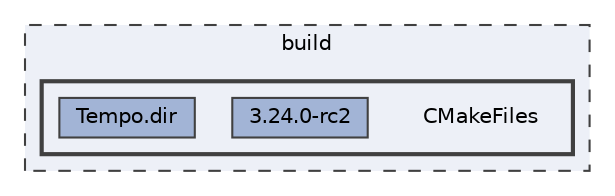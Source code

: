 digraph "build/CMakeFiles"
{
 // INTERACTIVE_SVG=YES
 // LATEX_PDF_SIZE
  bgcolor="transparent";
  edge [fontname=Helvetica,fontsize=10,labelfontname=Helvetica,labelfontsize=10];
  node [fontname=Helvetica,fontsize=10,shape=box,height=0.2,width=0.4];
  compound=true
  subgraph clusterdir_4fef79e7177ba769987a8da36c892c5f {
    graph [ bgcolor="#edf0f7", pencolor="grey25", label="build", fontname=Helvetica,fontsize=10 style="filled,dashed", URL="dir_4fef79e7177ba769987a8da36c892c5f.html",tooltip=""]
  subgraph clusterdir_63772b626f2709090f0bdca0f40827b4 {
    graph [ bgcolor="#edf0f7", pencolor="grey25", label="", fontname=Helvetica,fontsize=10 style="filled,bold", URL="dir_63772b626f2709090f0bdca0f40827b4.html",tooltip=""]
    dir_63772b626f2709090f0bdca0f40827b4 [shape=plaintext, label="CMakeFiles"];
  dir_7ae6bcdde0afa53c57396100715baa39 [label="3.24.0-rc2", fillcolor="#a2b4d6", color="grey25", style="filled", URL="dir_7ae6bcdde0afa53c57396100715baa39.html",tooltip=""];
  dir_6a9051941551ff0c3fc4677746cfbbd2 [label="Tempo.dir", fillcolor="#a2b4d6", color="grey25", style="filled", URL="dir_6a9051941551ff0c3fc4677746cfbbd2.html",tooltip=""];
  }
  }
}
